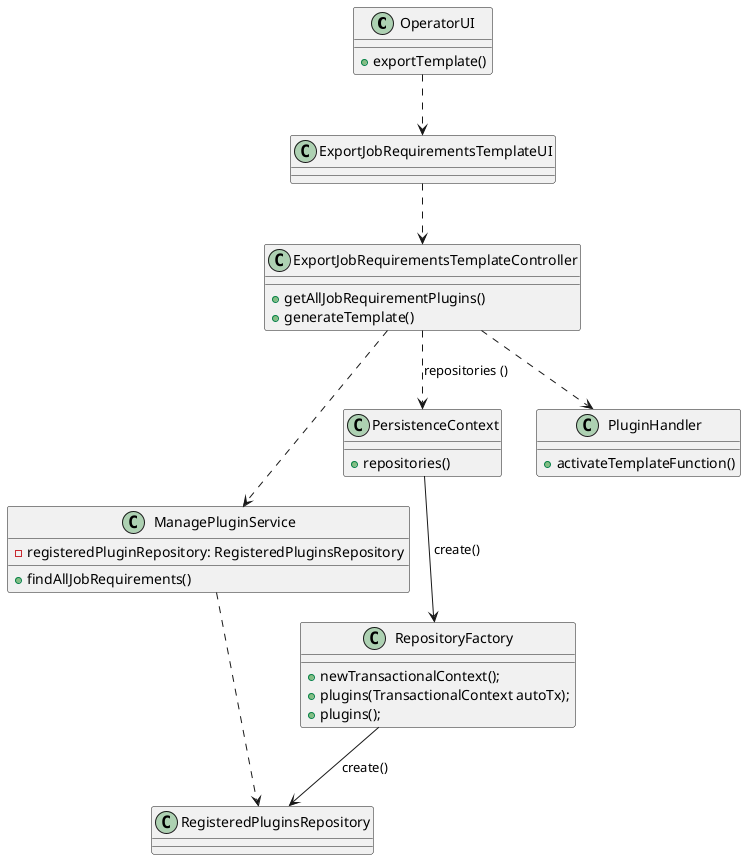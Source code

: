 @startuml

class OperatorUI {
    +exportTemplate()
}

class ExportJobRequirementsTemplateUI{}

class ExportJobRequirementsTemplateController{

    + getAllJobRequirementPlugins()
    + generateTemplate()
    }

class PersistenceContext {
    +repositories()
}

class RepositoryFactory {
    +newTransactionalContext();
    + plugins(TransactionalContext autoTx);
    + plugins();

}

class PluginHandler {
    + activateTemplateFunction()
}

class ManagePluginService {
    - registeredPluginRepository: RegisteredPluginsRepository
    + findAllJobRequirements()
}

class RegisteredPluginsRepository {

}

OperatorUI ..> ExportJobRequirementsTemplateUI
ExportJobRequirementsTemplateUI ..> ExportJobRequirementsTemplateController

ExportJobRequirementsTemplateController ..> PluginHandler
ExportJobRequirementsTemplateController ..> PersistenceContext : repositories ()
ExportJobRequirementsTemplateController ..> ManagePluginService

ManagePluginService .> RegisteredPluginsRepository

PersistenceContext --> RepositoryFactory : create()

RepositoryFactory --> RegisteredPluginsRepository : create()

@enduml